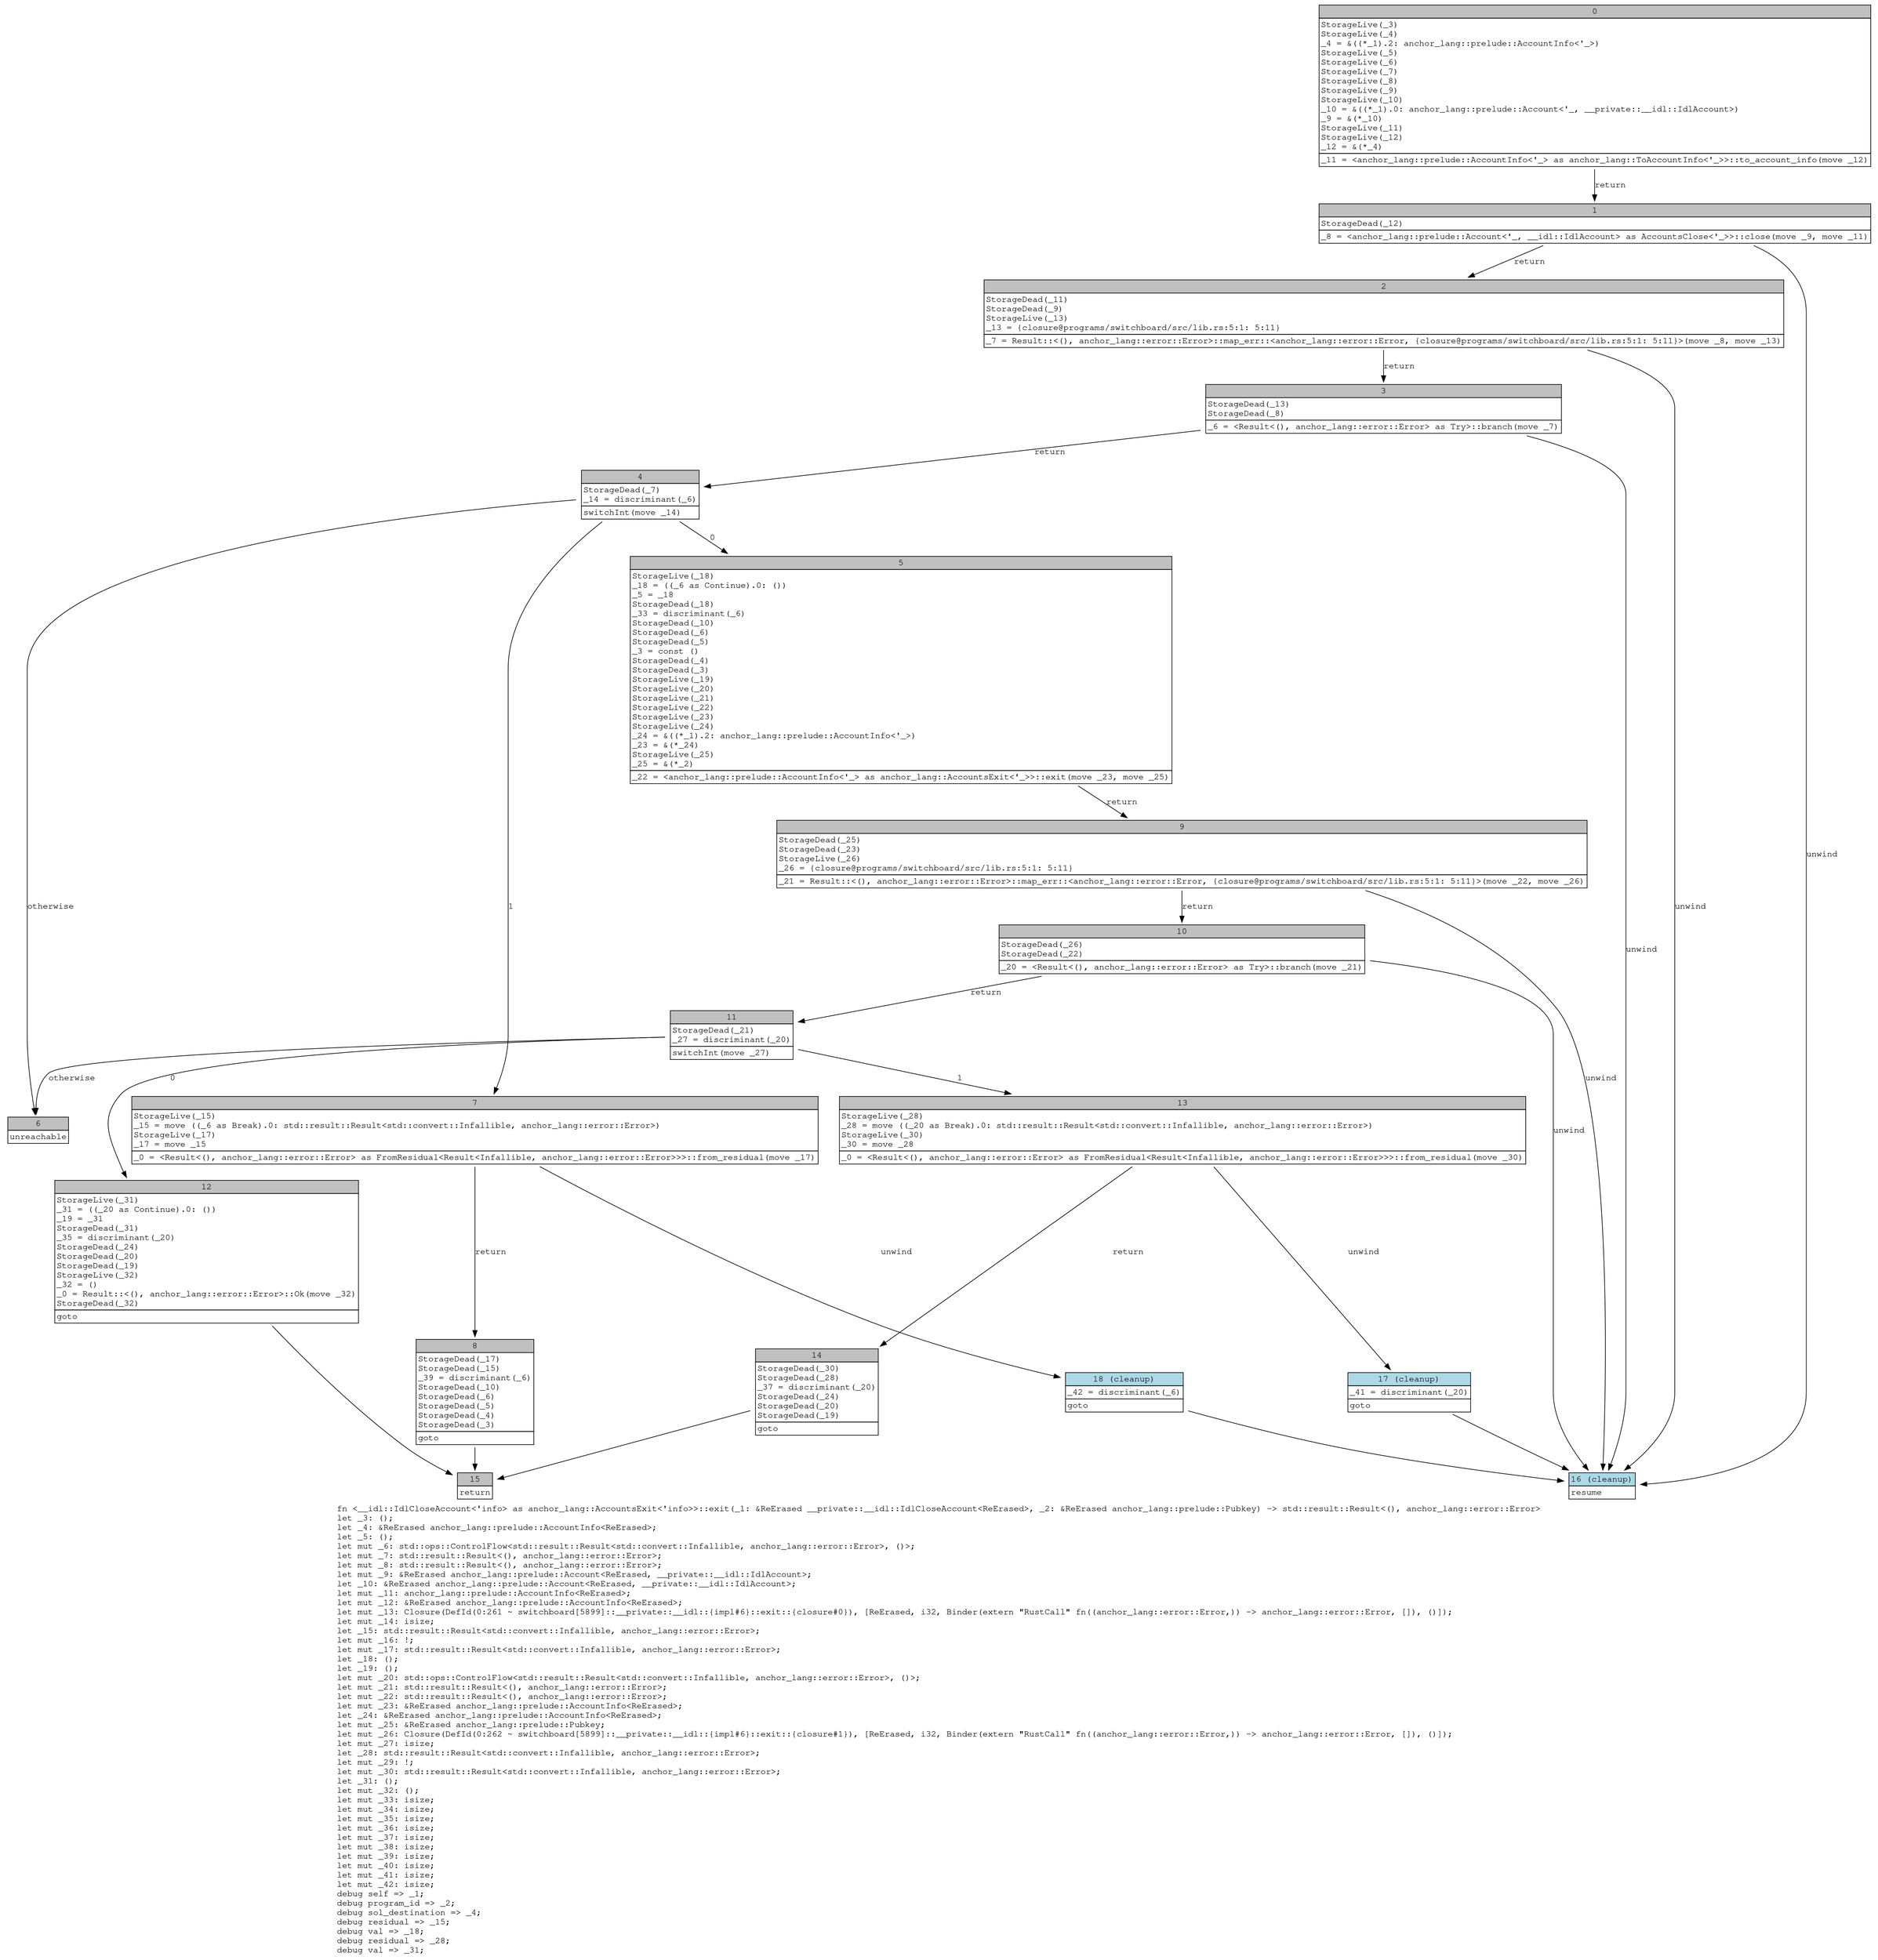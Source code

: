 digraph Mir_0_260 {
    graph [fontname="Courier, monospace"];
    node [fontname="Courier, monospace"];
    edge [fontname="Courier, monospace"];
    label=<fn &lt;__idl::IdlCloseAccount&lt;'info&gt; as anchor_lang::AccountsExit&lt;'info&gt;&gt;::exit(_1: &amp;ReErased __private::__idl::IdlCloseAccount&lt;ReErased&gt;, _2: &amp;ReErased anchor_lang::prelude::Pubkey) -&gt; std::result::Result&lt;(), anchor_lang::error::Error&gt;<br align="left"/>let _3: ();<br align="left"/>let _4: &amp;ReErased anchor_lang::prelude::AccountInfo&lt;ReErased&gt;;<br align="left"/>let _5: ();<br align="left"/>let mut _6: std::ops::ControlFlow&lt;std::result::Result&lt;std::convert::Infallible, anchor_lang::error::Error&gt;, ()&gt;;<br align="left"/>let mut _7: std::result::Result&lt;(), anchor_lang::error::Error&gt;;<br align="left"/>let mut _8: std::result::Result&lt;(), anchor_lang::error::Error&gt;;<br align="left"/>let mut _9: &amp;ReErased anchor_lang::prelude::Account&lt;ReErased, __private::__idl::IdlAccount&gt;;<br align="left"/>let _10: &amp;ReErased anchor_lang::prelude::Account&lt;ReErased, __private::__idl::IdlAccount&gt;;<br align="left"/>let mut _11: anchor_lang::prelude::AccountInfo&lt;ReErased&gt;;<br align="left"/>let mut _12: &amp;ReErased anchor_lang::prelude::AccountInfo&lt;ReErased&gt;;<br align="left"/>let mut _13: Closure(DefId(0:261 ~ switchboard[5899]::__private::__idl::{impl#6}::exit::{closure#0}), [ReErased, i32, Binder(extern &quot;RustCall&quot; fn((anchor_lang::error::Error,)) -&gt; anchor_lang::error::Error, []), ()]);<br align="left"/>let mut _14: isize;<br align="left"/>let _15: std::result::Result&lt;std::convert::Infallible, anchor_lang::error::Error&gt;;<br align="left"/>let mut _16: !;<br align="left"/>let mut _17: std::result::Result&lt;std::convert::Infallible, anchor_lang::error::Error&gt;;<br align="left"/>let _18: ();<br align="left"/>let _19: ();<br align="left"/>let mut _20: std::ops::ControlFlow&lt;std::result::Result&lt;std::convert::Infallible, anchor_lang::error::Error&gt;, ()&gt;;<br align="left"/>let mut _21: std::result::Result&lt;(), anchor_lang::error::Error&gt;;<br align="left"/>let mut _22: std::result::Result&lt;(), anchor_lang::error::Error&gt;;<br align="left"/>let mut _23: &amp;ReErased anchor_lang::prelude::AccountInfo&lt;ReErased&gt;;<br align="left"/>let _24: &amp;ReErased anchor_lang::prelude::AccountInfo&lt;ReErased&gt;;<br align="left"/>let mut _25: &amp;ReErased anchor_lang::prelude::Pubkey;<br align="left"/>let mut _26: Closure(DefId(0:262 ~ switchboard[5899]::__private::__idl::{impl#6}::exit::{closure#1}), [ReErased, i32, Binder(extern &quot;RustCall&quot; fn((anchor_lang::error::Error,)) -&gt; anchor_lang::error::Error, []), ()]);<br align="left"/>let mut _27: isize;<br align="left"/>let _28: std::result::Result&lt;std::convert::Infallible, anchor_lang::error::Error&gt;;<br align="left"/>let mut _29: !;<br align="left"/>let mut _30: std::result::Result&lt;std::convert::Infallible, anchor_lang::error::Error&gt;;<br align="left"/>let _31: ();<br align="left"/>let mut _32: ();<br align="left"/>let mut _33: isize;<br align="left"/>let mut _34: isize;<br align="left"/>let mut _35: isize;<br align="left"/>let mut _36: isize;<br align="left"/>let mut _37: isize;<br align="left"/>let mut _38: isize;<br align="left"/>let mut _39: isize;<br align="left"/>let mut _40: isize;<br align="left"/>let mut _41: isize;<br align="left"/>let mut _42: isize;<br align="left"/>debug self =&gt; _1;<br align="left"/>debug program_id =&gt; _2;<br align="left"/>debug sol_destination =&gt; _4;<br align="left"/>debug residual =&gt; _15;<br align="left"/>debug val =&gt; _18;<br align="left"/>debug residual =&gt; _28;<br align="left"/>debug val =&gt; _31;<br align="left"/>>;
    bb0__0_260 [shape="none", label=<<table border="0" cellborder="1" cellspacing="0"><tr><td bgcolor="gray" align="center" colspan="1">0</td></tr><tr><td align="left" balign="left">StorageLive(_3)<br/>StorageLive(_4)<br/>_4 = &amp;((*_1).2: anchor_lang::prelude::AccountInfo&lt;'_&gt;)<br/>StorageLive(_5)<br/>StorageLive(_6)<br/>StorageLive(_7)<br/>StorageLive(_8)<br/>StorageLive(_9)<br/>StorageLive(_10)<br/>_10 = &amp;((*_1).0: anchor_lang::prelude::Account&lt;'_, __private::__idl::IdlAccount&gt;)<br/>_9 = &amp;(*_10)<br/>StorageLive(_11)<br/>StorageLive(_12)<br/>_12 = &amp;(*_4)<br/></td></tr><tr><td align="left">_11 = &lt;anchor_lang::prelude::AccountInfo&lt;'_&gt; as anchor_lang::ToAccountInfo&lt;'_&gt;&gt;::to_account_info(move _12)</td></tr></table>>];
    bb1__0_260 [shape="none", label=<<table border="0" cellborder="1" cellspacing="0"><tr><td bgcolor="gray" align="center" colspan="1">1</td></tr><tr><td align="left" balign="left">StorageDead(_12)<br/></td></tr><tr><td align="left">_8 = &lt;anchor_lang::prelude::Account&lt;'_, __idl::IdlAccount&gt; as AccountsClose&lt;'_&gt;&gt;::close(move _9, move _11)</td></tr></table>>];
    bb2__0_260 [shape="none", label=<<table border="0" cellborder="1" cellspacing="0"><tr><td bgcolor="gray" align="center" colspan="1">2</td></tr><tr><td align="left" balign="left">StorageDead(_11)<br/>StorageDead(_9)<br/>StorageLive(_13)<br/>_13 = {closure@programs/switchboard/src/lib.rs:5:1: 5:11}<br/></td></tr><tr><td align="left">_7 = Result::&lt;(), anchor_lang::error::Error&gt;::map_err::&lt;anchor_lang::error::Error, {closure@programs/switchboard/src/lib.rs:5:1: 5:11}&gt;(move _8, move _13)</td></tr></table>>];
    bb3__0_260 [shape="none", label=<<table border="0" cellborder="1" cellspacing="0"><tr><td bgcolor="gray" align="center" colspan="1">3</td></tr><tr><td align="left" balign="left">StorageDead(_13)<br/>StorageDead(_8)<br/></td></tr><tr><td align="left">_6 = &lt;Result&lt;(), anchor_lang::error::Error&gt; as Try&gt;::branch(move _7)</td></tr></table>>];
    bb4__0_260 [shape="none", label=<<table border="0" cellborder="1" cellspacing="0"><tr><td bgcolor="gray" align="center" colspan="1">4</td></tr><tr><td align="left" balign="left">StorageDead(_7)<br/>_14 = discriminant(_6)<br/></td></tr><tr><td align="left">switchInt(move _14)</td></tr></table>>];
    bb5__0_260 [shape="none", label=<<table border="0" cellborder="1" cellspacing="0"><tr><td bgcolor="gray" align="center" colspan="1">5</td></tr><tr><td align="left" balign="left">StorageLive(_18)<br/>_18 = ((_6 as Continue).0: ())<br/>_5 = _18<br/>StorageDead(_18)<br/>_33 = discriminant(_6)<br/>StorageDead(_10)<br/>StorageDead(_6)<br/>StorageDead(_5)<br/>_3 = const ()<br/>StorageDead(_4)<br/>StorageDead(_3)<br/>StorageLive(_19)<br/>StorageLive(_20)<br/>StorageLive(_21)<br/>StorageLive(_22)<br/>StorageLive(_23)<br/>StorageLive(_24)<br/>_24 = &amp;((*_1).2: anchor_lang::prelude::AccountInfo&lt;'_&gt;)<br/>_23 = &amp;(*_24)<br/>StorageLive(_25)<br/>_25 = &amp;(*_2)<br/></td></tr><tr><td align="left">_22 = &lt;anchor_lang::prelude::AccountInfo&lt;'_&gt; as anchor_lang::AccountsExit&lt;'_&gt;&gt;::exit(move _23, move _25)</td></tr></table>>];
    bb6__0_260 [shape="none", label=<<table border="0" cellborder="1" cellspacing="0"><tr><td bgcolor="gray" align="center" colspan="1">6</td></tr><tr><td align="left">unreachable</td></tr></table>>];
    bb7__0_260 [shape="none", label=<<table border="0" cellborder="1" cellspacing="0"><tr><td bgcolor="gray" align="center" colspan="1">7</td></tr><tr><td align="left" balign="left">StorageLive(_15)<br/>_15 = move ((_6 as Break).0: std::result::Result&lt;std::convert::Infallible, anchor_lang::error::Error&gt;)<br/>StorageLive(_17)<br/>_17 = move _15<br/></td></tr><tr><td align="left">_0 = &lt;Result&lt;(), anchor_lang::error::Error&gt; as FromResidual&lt;Result&lt;Infallible, anchor_lang::error::Error&gt;&gt;&gt;::from_residual(move _17)</td></tr></table>>];
    bb8__0_260 [shape="none", label=<<table border="0" cellborder="1" cellspacing="0"><tr><td bgcolor="gray" align="center" colspan="1">8</td></tr><tr><td align="left" balign="left">StorageDead(_17)<br/>StorageDead(_15)<br/>_39 = discriminant(_6)<br/>StorageDead(_10)<br/>StorageDead(_6)<br/>StorageDead(_5)<br/>StorageDead(_4)<br/>StorageDead(_3)<br/></td></tr><tr><td align="left">goto</td></tr></table>>];
    bb9__0_260 [shape="none", label=<<table border="0" cellborder="1" cellspacing="0"><tr><td bgcolor="gray" align="center" colspan="1">9</td></tr><tr><td align="left" balign="left">StorageDead(_25)<br/>StorageDead(_23)<br/>StorageLive(_26)<br/>_26 = {closure@programs/switchboard/src/lib.rs:5:1: 5:11}<br/></td></tr><tr><td align="left">_21 = Result::&lt;(), anchor_lang::error::Error&gt;::map_err::&lt;anchor_lang::error::Error, {closure@programs/switchboard/src/lib.rs:5:1: 5:11}&gt;(move _22, move _26)</td></tr></table>>];
    bb10__0_260 [shape="none", label=<<table border="0" cellborder="1" cellspacing="0"><tr><td bgcolor="gray" align="center" colspan="1">10</td></tr><tr><td align="left" balign="left">StorageDead(_26)<br/>StorageDead(_22)<br/></td></tr><tr><td align="left">_20 = &lt;Result&lt;(), anchor_lang::error::Error&gt; as Try&gt;::branch(move _21)</td></tr></table>>];
    bb11__0_260 [shape="none", label=<<table border="0" cellborder="1" cellspacing="0"><tr><td bgcolor="gray" align="center" colspan="1">11</td></tr><tr><td align="left" balign="left">StorageDead(_21)<br/>_27 = discriminant(_20)<br/></td></tr><tr><td align="left">switchInt(move _27)</td></tr></table>>];
    bb12__0_260 [shape="none", label=<<table border="0" cellborder="1" cellspacing="0"><tr><td bgcolor="gray" align="center" colspan="1">12</td></tr><tr><td align="left" balign="left">StorageLive(_31)<br/>_31 = ((_20 as Continue).0: ())<br/>_19 = _31<br/>StorageDead(_31)<br/>_35 = discriminant(_20)<br/>StorageDead(_24)<br/>StorageDead(_20)<br/>StorageDead(_19)<br/>StorageLive(_32)<br/>_32 = ()<br/>_0 = Result::&lt;(), anchor_lang::error::Error&gt;::Ok(move _32)<br/>StorageDead(_32)<br/></td></tr><tr><td align="left">goto</td></tr></table>>];
    bb13__0_260 [shape="none", label=<<table border="0" cellborder="1" cellspacing="0"><tr><td bgcolor="gray" align="center" colspan="1">13</td></tr><tr><td align="left" balign="left">StorageLive(_28)<br/>_28 = move ((_20 as Break).0: std::result::Result&lt;std::convert::Infallible, anchor_lang::error::Error&gt;)<br/>StorageLive(_30)<br/>_30 = move _28<br/></td></tr><tr><td align="left">_0 = &lt;Result&lt;(), anchor_lang::error::Error&gt; as FromResidual&lt;Result&lt;Infallible, anchor_lang::error::Error&gt;&gt;&gt;::from_residual(move _30)</td></tr></table>>];
    bb14__0_260 [shape="none", label=<<table border="0" cellborder="1" cellspacing="0"><tr><td bgcolor="gray" align="center" colspan="1">14</td></tr><tr><td align="left" balign="left">StorageDead(_30)<br/>StorageDead(_28)<br/>_37 = discriminant(_20)<br/>StorageDead(_24)<br/>StorageDead(_20)<br/>StorageDead(_19)<br/></td></tr><tr><td align="left">goto</td></tr></table>>];
    bb15__0_260 [shape="none", label=<<table border="0" cellborder="1" cellspacing="0"><tr><td bgcolor="gray" align="center" colspan="1">15</td></tr><tr><td align="left">return</td></tr></table>>];
    bb16__0_260 [shape="none", label=<<table border="0" cellborder="1" cellspacing="0"><tr><td bgcolor="lightblue" align="center" colspan="1">16 (cleanup)</td></tr><tr><td align="left">resume</td></tr></table>>];
    bb17__0_260 [shape="none", label=<<table border="0" cellborder="1" cellspacing="0"><tr><td bgcolor="lightblue" align="center" colspan="1">17 (cleanup)</td></tr><tr><td align="left" balign="left">_41 = discriminant(_20)<br/></td></tr><tr><td align="left">goto</td></tr></table>>];
    bb18__0_260 [shape="none", label=<<table border="0" cellborder="1" cellspacing="0"><tr><td bgcolor="lightblue" align="center" colspan="1">18 (cleanup)</td></tr><tr><td align="left" balign="left">_42 = discriminant(_6)<br/></td></tr><tr><td align="left">goto</td></tr></table>>];
    bb0__0_260 -> bb1__0_260 [label="return"];
    bb1__0_260 -> bb2__0_260 [label="return"];
    bb1__0_260 -> bb16__0_260 [label="unwind"];
    bb2__0_260 -> bb3__0_260 [label="return"];
    bb2__0_260 -> bb16__0_260 [label="unwind"];
    bb3__0_260 -> bb4__0_260 [label="return"];
    bb3__0_260 -> bb16__0_260 [label="unwind"];
    bb4__0_260 -> bb5__0_260 [label="0"];
    bb4__0_260 -> bb7__0_260 [label="1"];
    bb4__0_260 -> bb6__0_260 [label="otherwise"];
    bb5__0_260 -> bb9__0_260 [label="return"];
    bb7__0_260 -> bb8__0_260 [label="return"];
    bb7__0_260 -> bb18__0_260 [label="unwind"];
    bb8__0_260 -> bb15__0_260 [label=""];
    bb9__0_260 -> bb10__0_260 [label="return"];
    bb9__0_260 -> bb16__0_260 [label="unwind"];
    bb10__0_260 -> bb11__0_260 [label="return"];
    bb10__0_260 -> bb16__0_260 [label="unwind"];
    bb11__0_260 -> bb12__0_260 [label="0"];
    bb11__0_260 -> bb13__0_260 [label="1"];
    bb11__0_260 -> bb6__0_260 [label="otherwise"];
    bb12__0_260 -> bb15__0_260 [label=""];
    bb13__0_260 -> bb14__0_260 [label="return"];
    bb13__0_260 -> bb17__0_260 [label="unwind"];
    bb14__0_260 -> bb15__0_260 [label=""];
    bb17__0_260 -> bb16__0_260 [label=""];
    bb18__0_260 -> bb16__0_260 [label=""];
}

